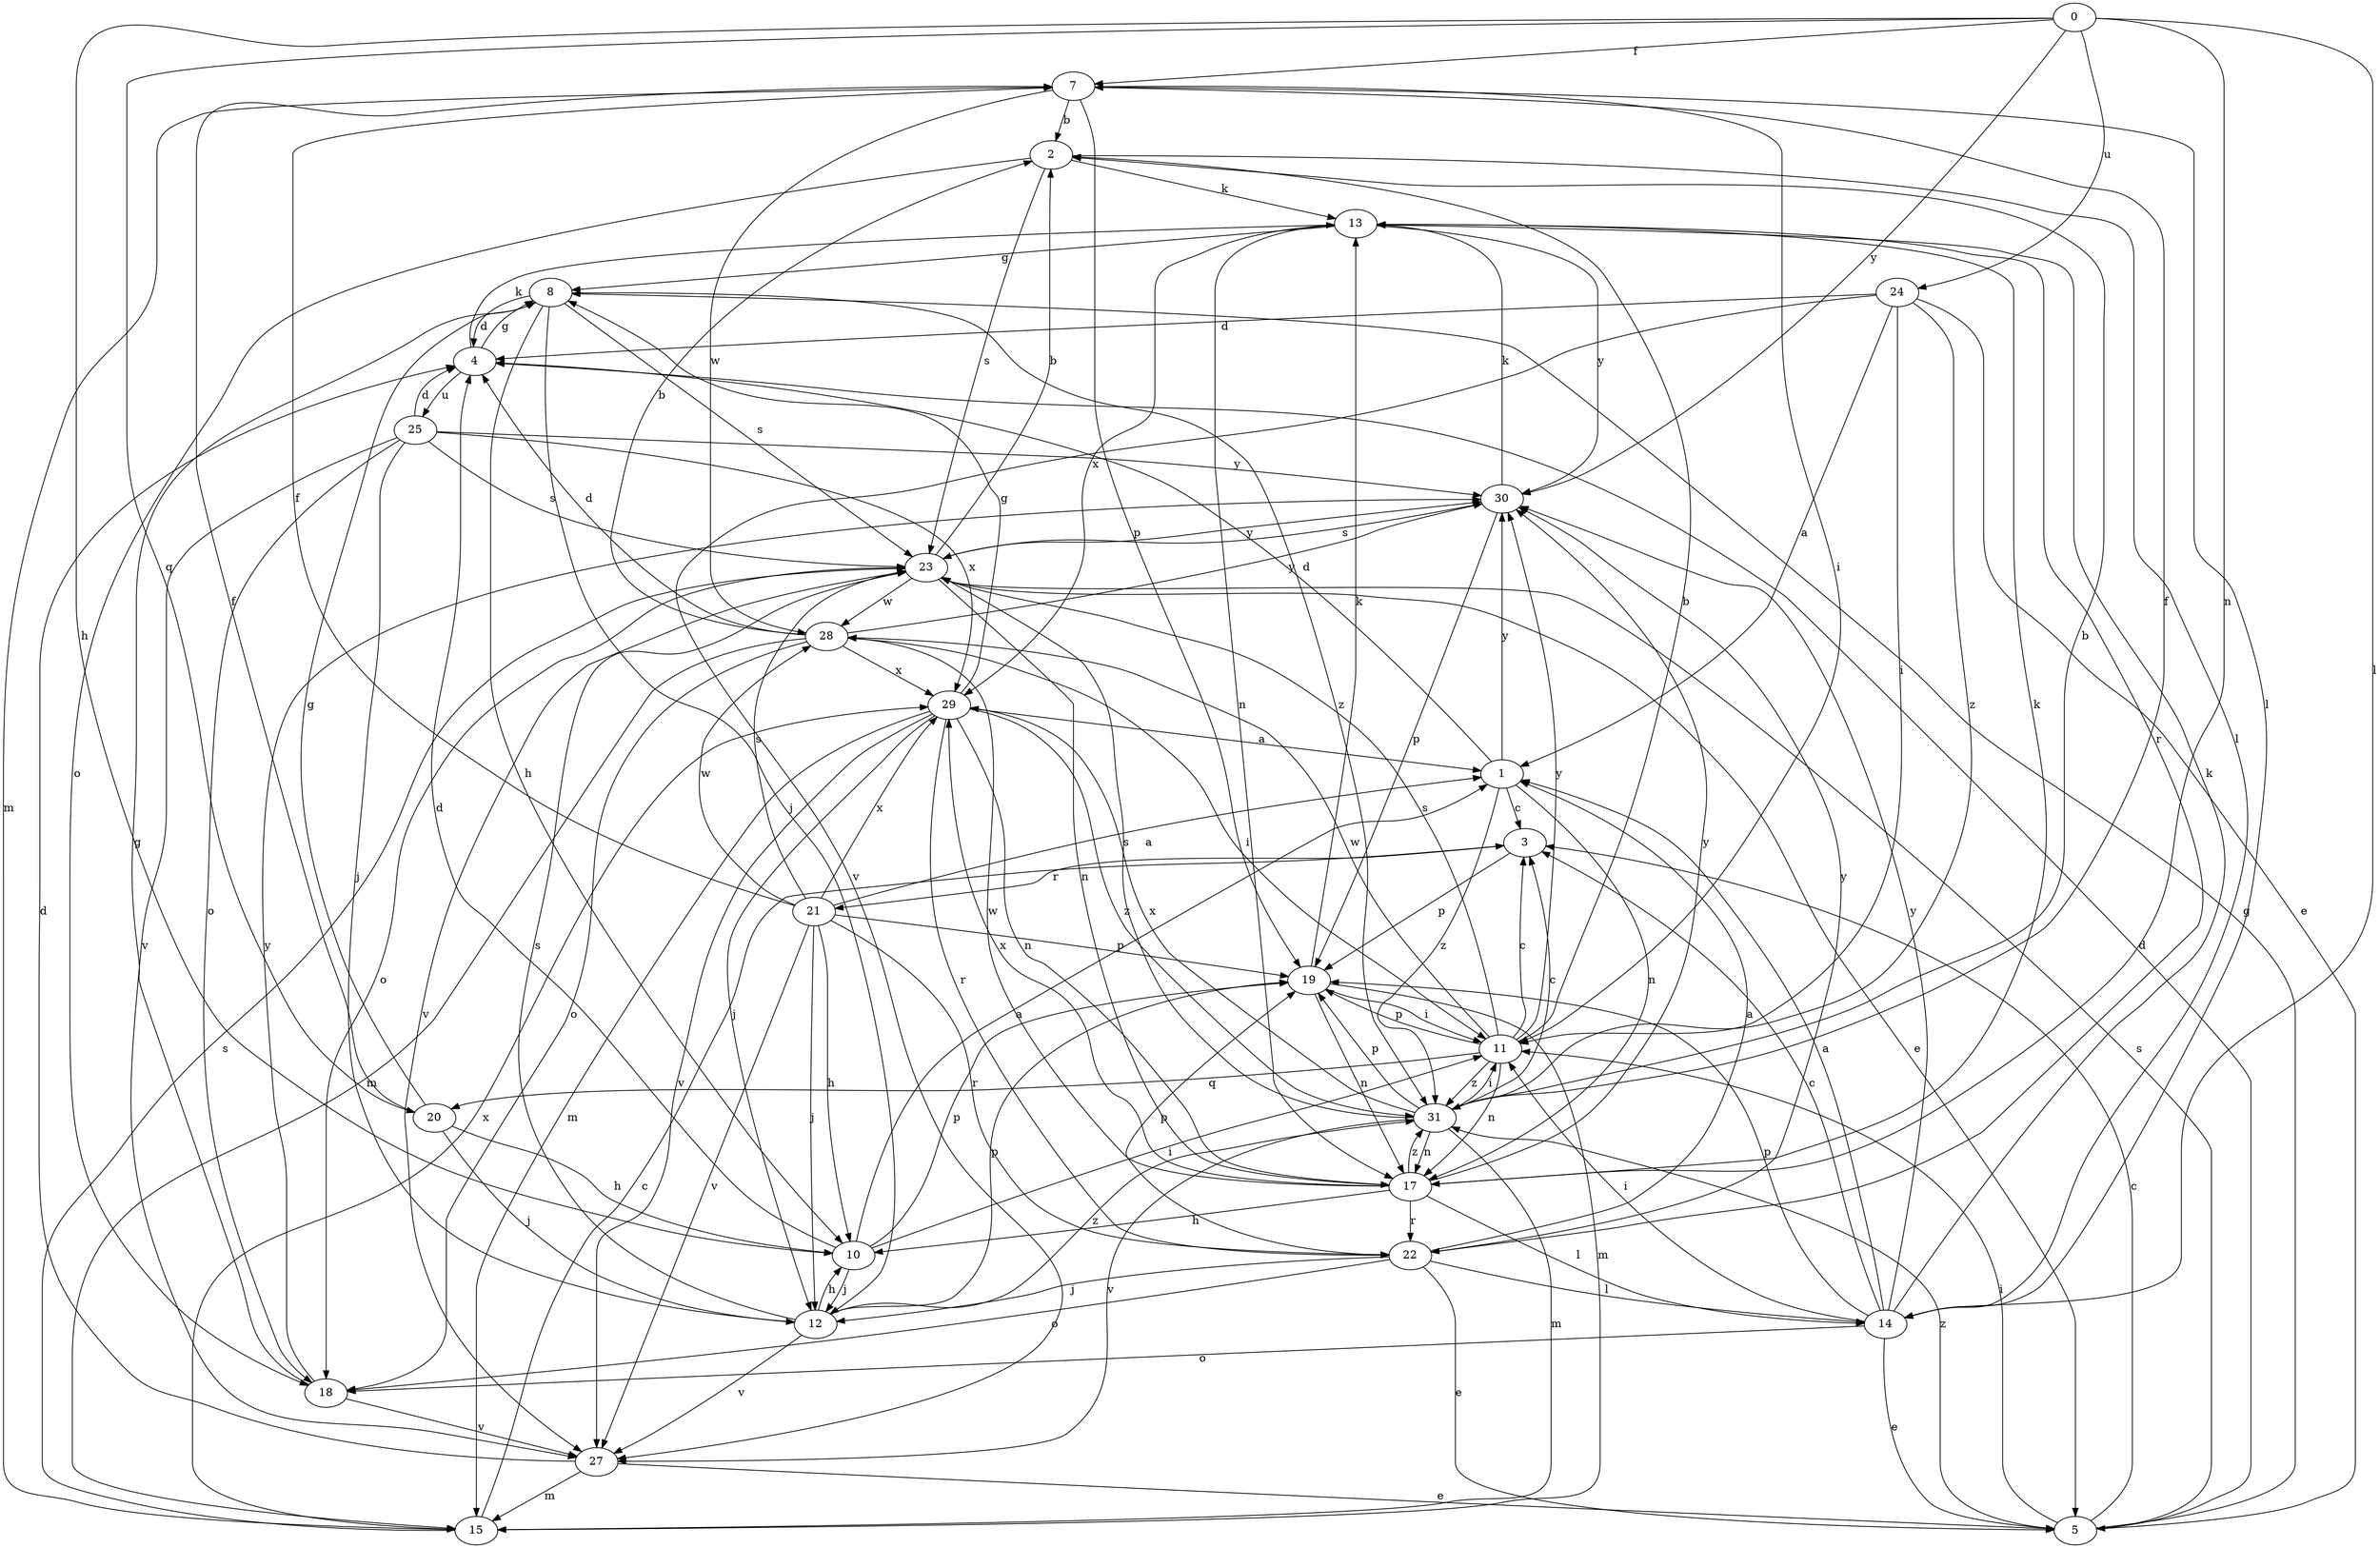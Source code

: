 strict digraph  {
0;
1;
2;
3;
4;
5;
7;
8;
10;
11;
12;
13;
14;
15;
17;
18;
19;
20;
21;
22;
23;
24;
25;
27;
28;
29;
30;
31;
0 -> 7  [label=f];
0 -> 10  [label=h];
0 -> 14  [label=l];
0 -> 17  [label=n];
0 -> 20  [label=q];
0 -> 24  [label=u];
0 -> 30  [label=y];
1 -> 3  [label=c];
1 -> 4  [label=d];
1 -> 17  [label=n];
1 -> 30  [label=y];
1 -> 31  [label=z];
2 -> 13  [label=k];
2 -> 14  [label=l];
2 -> 18  [label=o];
2 -> 23  [label=s];
3 -> 19  [label=p];
3 -> 21  [label=r];
4 -> 8  [label=g];
4 -> 13  [label=k];
4 -> 25  [label=u];
5 -> 3  [label=c];
5 -> 4  [label=d];
5 -> 8  [label=g];
5 -> 11  [label=i];
5 -> 23  [label=s];
5 -> 31  [label=z];
7 -> 2  [label=b];
7 -> 11  [label=i];
7 -> 14  [label=l];
7 -> 15  [label=m];
7 -> 19  [label=p];
7 -> 28  [label=w];
8 -> 4  [label=d];
8 -> 10  [label=h];
8 -> 12  [label=j];
8 -> 23  [label=s];
8 -> 31  [label=z];
10 -> 1  [label=a];
10 -> 4  [label=d];
10 -> 11  [label=i];
10 -> 12  [label=j];
10 -> 19  [label=p];
11 -> 2  [label=b];
11 -> 3  [label=c];
11 -> 17  [label=n];
11 -> 19  [label=p];
11 -> 20  [label=q];
11 -> 23  [label=s];
11 -> 28  [label=w];
11 -> 30  [label=y];
11 -> 31  [label=z];
12 -> 10  [label=h];
12 -> 19  [label=p];
12 -> 23  [label=s];
12 -> 27  [label=v];
12 -> 31  [label=z];
13 -> 8  [label=g];
13 -> 17  [label=n];
13 -> 22  [label=r];
13 -> 29  [label=x];
13 -> 30  [label=y];
14 -> 1  [label=a];
14 -> 3  [label=c];
14 -> 5  [label=e];
14 -> 11  [label=i];
14 -> 13  [label=k];
14 -> 18  [label=o];
14 -> 19  [label=p];
14 -> 30  [label=y];
15 -> 3  [label=c];
15 -> 23  [label=s];
15 -> 29  [label=x];
17 -> 10  [label=h];
17 -> 13  [label=k];
17 -> 14  [label=l];
17 -> 22  [label=r];
17 -> 28  [label=w];
17 -> 29  [label=x];
17 -> 30  [label=y];
17 -> 31  [label=z];
18 -> 8  [label=g];
18 -> 27  [label=v];
18 -> 30  [label=y];
19 -> 11  [label=i];
19 -> 13  [label=k];
19 -> 15  [label=m];
19 -> 17  [label=n];
20 -> 7  [label=f];
20 -> 8  [label=g];
20 -> 10  [label=h];
20 -> 12  [label=j];
21 -> 1  [label=a];
21 -> 7  [label=f];
21 -> 10  [label=h];
21 -> 12  [label=j];
21 -> 19  [label=p];
21 -> 22  [label=r];
21 -> 23  [label=s];
21 -> 27  [label=v];
21 -> 28  [label=w];
21 -> 29  [label=x];
22 -> 1  [label=a];
22 -> 5  [label=e];
22 -> 12  [label=j];
22 -> 14  [label=l];
22 -> 18  [label=o];
22 -> 19  [label=p];
22 -> 30  [label=y];
23 -> 2  [label=b];
23 -> 5  [label=e];
23 -> 17  [label=n];
23 -> 18  [label=o];
23 -> 27  [label=v];
23 -> 28  [label=w];
23 -> 30  [label=y];
24 -> 1  [label=a];
24 -> 4  [label=d];
24 -> 5  [label=e];
24 -> 11  [label=i];
24 -> 27  [label=v];
24 -> 31  [label=z];
25 -> 4  [label=d];
25 -> 12  [label=j];
25 -> 18  [label=o];
25 -> 23  [label=s];
25 -> 27  [label=v];
25 -> 29  [label=x];
25 -> 30  [label=y];
27 -> 4  [label=d];
27 -> 5  [label=e];
27 -> 15  [label=m];
28 -> 2  [label=b];
28 -> 4  [label=d];
28 -> 11  [label=i];
28 -> 15  [label=m];
28 -> 18  [label=o];
28 -> 29  [label=x];
28 -> 30  [label=y];
29 -> 1  [label=a];
29 -> 8  [label=g];
29 -> 12  [label=j];
29 -> 15  [label=m];
29 -> 17  [label=n];
29 -> 22  [label=r];
29 -> 27  [label=v];
29 -> 31  [label=z];
30 -> 13  [label=k];
30 -> 19  [label=p];
30 -> 23  [label=s];
31 -> 2  [label=b];
31 -> 3  [label=c];
31 -> 7  [label=f];
31 -> 11  [label=i];
31 -> 15  [label=m];
31 -> 17  [label=n];
31 -> 19  [label=p];
31 -> 23  [label=s];
31 -> 27  [label=v];
31 -> 29  [label=x];
}
